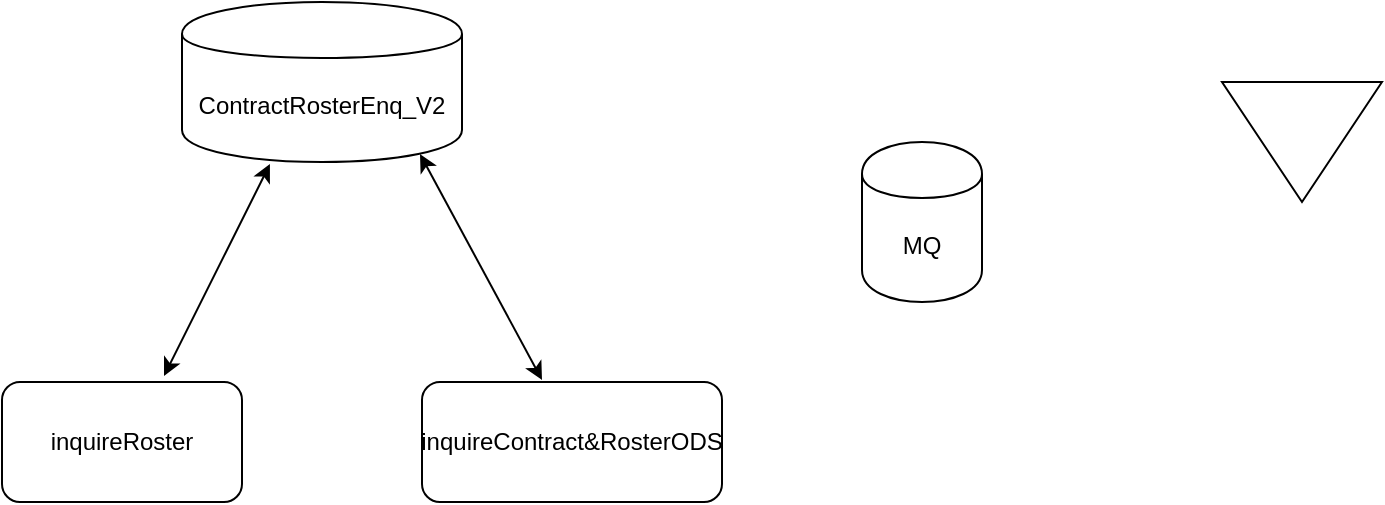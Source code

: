 <mxfile version="12.9.4" type="github"><diagram id="C5RBs43oDa-KdzZeNtuy" name="Page-1"><mxGraphModel dx="866" dy="490" grid="1" gridSize="10" guides="1" tooltips="1" connect="1" arrows="1" fold="1" page="1" pageScale="1" pageWidth="827" pageHeight="1169" math="0" shadow="0"><root><mxCell id="WIyWlLk6GJQsqaUBKTNV-0"/><mxCell id="WIyWlLk6GJQsqaUBKTNV-1" parent="WIyWlLk6GJQsqaUBKTNV-0"/><mxCell id="c8Cw-gPewnCdrm392wy5-0" value="ContractRosterEnq_V2" style="shape=cylinder;whiteSpace=wrap;html=1;boundedLbl=1;backgroundOutline=1;" vertex="1" parent="WIyWlLk6GJQsqaUBKTNV-1"><mxGeometry x="100" y="30" width="140" height="80" as="geometry"/></mxCell><mxCell id="c8Cw-gPewnCdrm392wy5-2" value="MQ" style="shape=cylinder;whiteSpace=wrap;html=1;boundedLbl=1;backgroundOutline=1;" vertex="1" parent="WIyWlLk6GJQsqaUBKTNV-1"><mxGeometry x="440" y="100" width="60" height="80" as="geometry"/></mxCell><mxCell id="c8Cw-gPewnCdrm392wy5-4" value="" style="triangle;whiteSpace=wrap;html=1;rotation=90;" vertex="1" parent="WIyWlLk6GJQsqaUBKTNV-1"><mxGeometry x="630" y="60" width="60" height="80" as="geometry"/></mxCell><mxCell id="c8Cw-gPewnCdrm392wy5-13" value="inquireRoster" style="rounded=1;whiteSpace=wrap;html=1;" vertex="1" parent="WIyWlLk6GJQsqaUBKTNV-1"><mxGeometry x="10" y="220" width="120" height="60" as="geometry"/></mxCell><mxCell id="c8Cw-gPewnCdrm392wy5-14" value="inquireContract&amp;amp;RosterODS" style="rounded=1;whiteSpace=wrap;html=1;" vertex="1" parent="WIyWlLk6GJQsqaUBKTNV-1"><mxGeometry x="220" y="220" width="150" height="60" as="geometry"/></mxCell><mxCell id="c8Cw-gPewnCdrm392wy5-16" value="" style="endArrow=classic;startArrow=classic;html=1;exitX=0.675;exitY=-0.05;exitDx=0;exitDy=0;exitPerimeter=0;entryX=0.314;entryY=1.013;entryDx=0;entryDy=0;entryPerimeter=0;" edge="1" parent="WIyWlLk6GJQsqaUBKTNV-1" source="c8Cw-gPewnCdrm392wy5-13" target="c8Cw-gPewnCdrm392wy5-0"><mxGeometry width="50" height="50" relative="1" as="geometry"><mxPoint x="90" y="230" as="sourcePoint"/><mxPoint x="140" y="180" as="targetPoint"/></mxGeometry></mxCell><mxCell id="c8Cw-gPewnCdrm392wy5-17" value="" style="endArrow=classic;startArrow=classic;html=1;entryX=0.85;entryY=0.95;entryDx=0;entryDy=0;entryPerimeter=0;" edge="1" parent="WIyWlLk6GJQsqaUBKTNV-1" target="c8Cw-gPewnCdrm392wy5-0"><mxGeometry width="50" height="50" relative="1" as="geometry"><mxPoint x="280" y="219" as="sourcePoint"/><mxPoint x="260" y="180" as="targetPoint"/><Array as="points"/></mxGeometry></mxCell></root></mxGraphModel></diagram></mxfile>